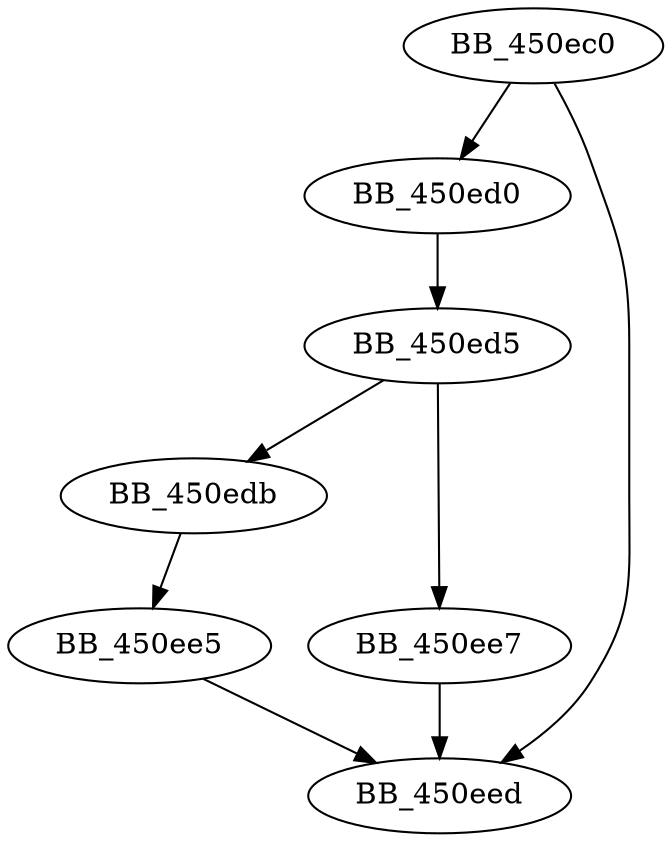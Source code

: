DiGraph sub_450EC0{
BB_450ec0->BB_450ed0
BB_450ec0->BB_450eed
BB_450ed0->BB_450ed5
BB_450ed5->BB_450edb
BB_450ed5->BB_450ee7
BB_450edb->BB_450ee5
BB_450ee5->BB_450eed
BB_450ee7->BB_450eed
}
